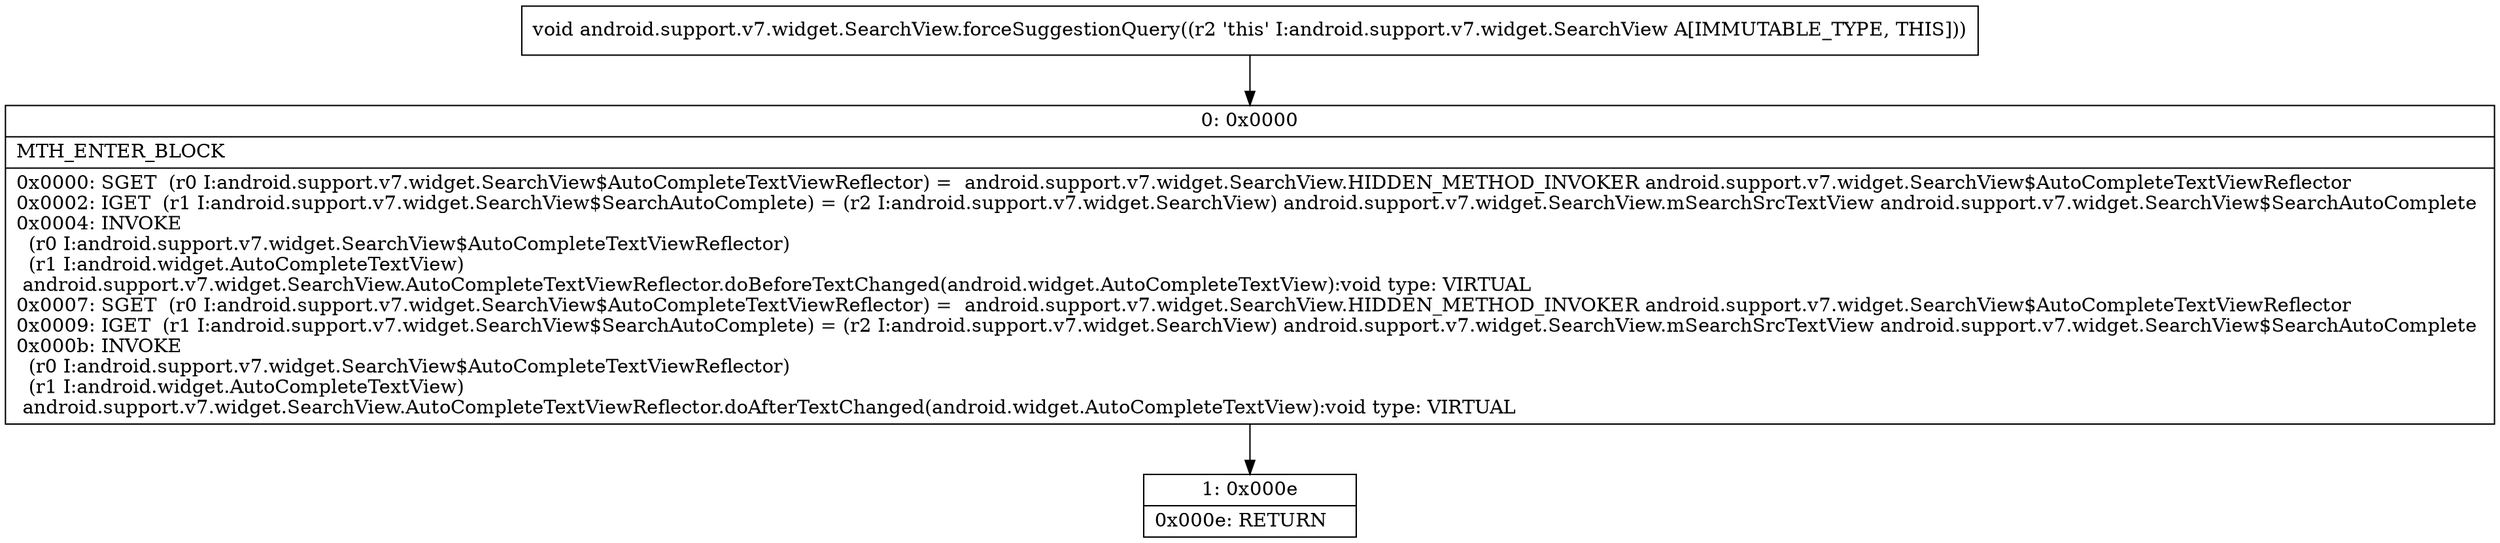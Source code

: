 digraph "CFG forandroid.support.v7.widget.SearchView.forceSuggestionQuery()V" {
Node_0 [shape=record,label="{0\:\ 0x0000|MTH_ENTER_BLOCK\l|0x0000: SGET  (r0 I:android.support.v7.widget.SearchView$AutoCompleteTextViewReflector) =  android.support.v7.widget.SearchView.HIDDEN_METHOD_INVOKER android.support.v7.widget.SearchView$AutoCompleteTextViewReflector \l0x0002: IGET  (r1 I:android.support.v7.widget.SearchView$SearchAutoComplete) = (r2 I:android.support.v7.widget.SearchView) android.support.v7.widget.SearchView.mSearchSrcTextView android.support.v7.widget.SearchView$SearchAutoComplete \l0x0004: INVOKE  \l  (r0 I:android.support.v7.widget.SearchView$AutoCompleteTextViewReflector)\l  (r1 I:android.widget.AutoCompleteTextView)\l android.support.v7.widget.SearchView.AutoCompleteTextViewReflector.doBeforeTextChanged(android.widget.AutoCompleteTextView):void type: VIRTUAL \l0x0007: SGET  (r0 I:android.support.v7.widget.SearchView$AutoCompleteTextViewReflector) =  android.support.v7.widget.SearchView.HIDDEN_METHOD_INVOKER android.support.v7.widget.SearchView$AutoCompleteTextViewReflector \l0x0009: IGET  (r1 I:android.support.v7.widget.SearchView$SearchAutoComplete) = (r2 I:android.support.v7.widget.SearchView) android.support.v7.widget.SearchView.mSearchSrcTextView android.support.v7.widget.SearchView$SearchAutoComplete \l0x000b: INVOKE  \l  (r0 I:android.support.v7.widget.SearchView$AutoCompleteTextViewReflector)\l  (r1 I:android.widget.AutoCompleteTextView)\l android.support.v7.widget.SearchView.AutoCompleteTextViewReflector.doAfterTextChanged(android.widget.AutoCompleteTextView):void type: VIRTUAL \l}"];
Node_1 [shape=record,label="{1\:\ 0x000e|0x000e: RETURN   \l}"];
MethodNode[shape=record,label="{void android.support.v7.widget.SearchView.forceSuggestionQuery((r2 'this' I:android.support.v7.widget.SearchView A[IMMUTABLE_TYPE, THIS])) }"];
MethodNode -> Node_0;
Node_0 -> Node_1;
}

